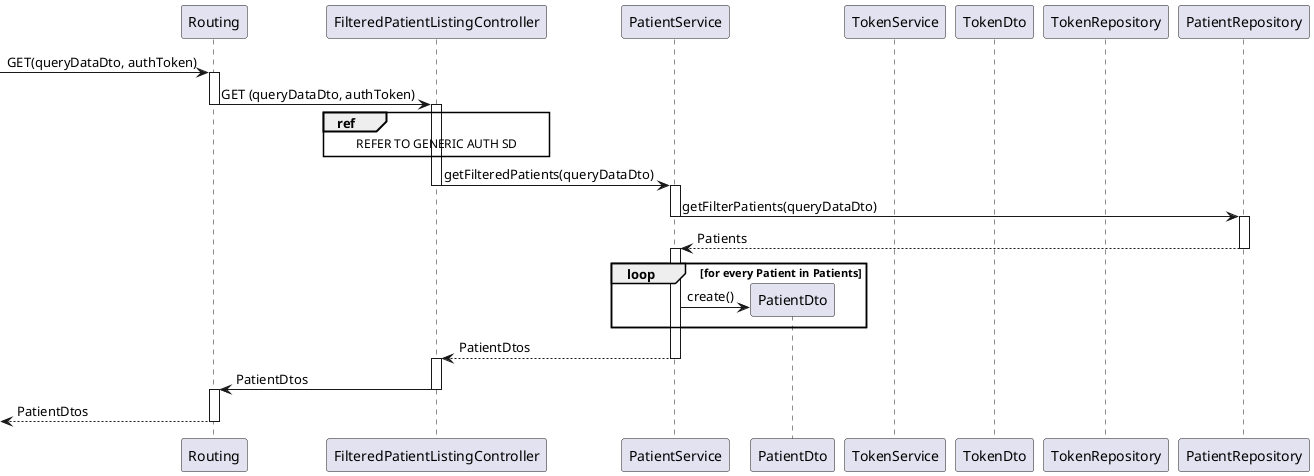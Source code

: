 @startuml

participant Routing as route
participant FilteredPatientListingController as ctrl
participant PatientService as usrSvc
participant PatientDto
participant TokenService
participant TokenDto as TokenDTO
participant TokenRepository as tokenRepo
participant PatientRepository as usrRepo


-> route : GET(queryDataDto, authToken)

activate route



route -> ctrl : GET (queryDataDto, authToken)

deactivate route
activate ctrl
ref over ctrl
REFER TO GENERIC AUTH SD
end
ctrl -> usrSvc : getFilteredPatients(queryDataDto)

deactivate ctrl
activate usrSvc

usrSvc -> usrRepo : getFilterPatients(queryDataDto)

deactivate usrSvc
activate usrRepo

usrRepo --> usrSvc : Patients

deactivate usrRepo
activate usrSvc

loop for every Patient in Patients
usrSvc -> PatientDto** : create()
end loop

usrSvc --> ctrl : PatientDtos

deactivate usrSvc

activate ctrl

ctrl -> route : PatientDtos

deactivate ctrl

activate route

<-- route : PatientDtos

deactivate route

@enduml